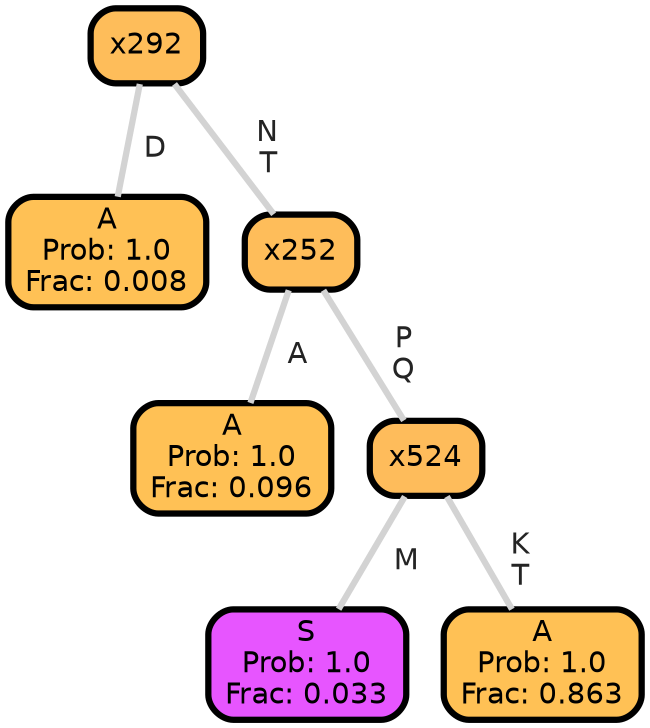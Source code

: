 graph Tree {
node [shape=box, style="filled, rounded",color="black",penwidth="3",fontcolor="black",                 fontname=helvetica] ;
graph [ranksep="0 equally", splines=straight,                 bgcolor=transparent, dpi=200] ;
edge [fontname=helvetica, fontweight=bold,fontcolor=grey14,color=lightgray] ;
0 [label="A
Prob: 1.0
Frac: 0.008", fillcolor="#ffc155"] ;
1 [label="x292", fillcolor="#febd5a"] ;
2 [label="A
Prob: 1.0
Frac: 0.096", fillcolor="#ffc155"] ;
3 [label="x252", fillcolor="#febd5a"] ;
4 [label="S
Prob: 1.0
Frac: 0.033", fillcolor="#e755ff"] ;
5 [label="x524", fillcolor="#febc5b"] ;
6 [label="A
Prob: 1.0
Frac: 0.863", fillcolor="#ffc155"] ;
1 -- 0 [label=" D",penwidth=3] ;
1 -- 3 [label=" N\n T",penwidth=3] ;
3 -- 2 [label=" A",penwidth=3] ;
3 -- 5 [label=" P\n Q",penwidth=3] ;
5 -- 4 [label=" M",penwidth=3] ;
5 -- 6 [label=" K\n T",penwidth=3] ;
{rank = same;}}